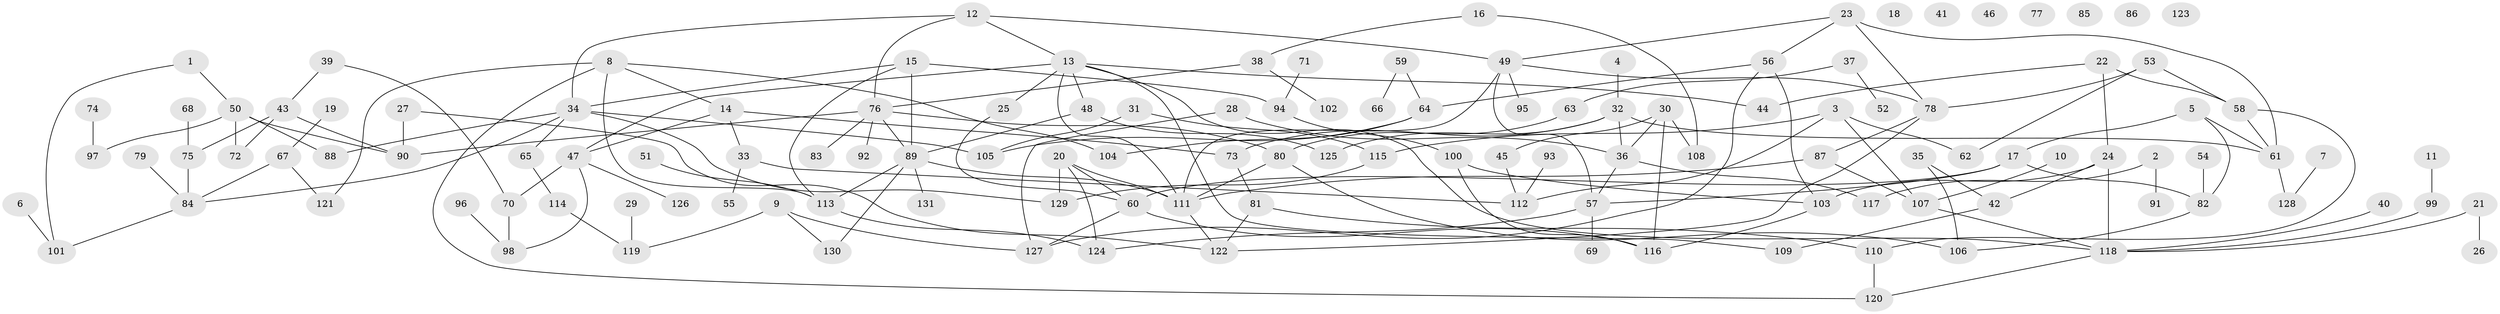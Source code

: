 // Generated by graph-tools (version 1.1) at 2025/39/03/09/25 04:39:24]
// undirected, 131 vertices, 179 edges
graph export_dot {
graph [start="1"]
  node [color=gray90,style=filled];
  1;
  2;
  3;
  4;
  5;
  6;
  7;
  8;
  9;
  10;
  11;
  12;
  13;
  14;
  15;
  16;
  17;
  18;
  19;
  20;
  21;
  22;
  23;
  24;
  25;
  26;
  27;
  28;
  29;
  30;
  31;
  32;
  33;
  34;
  35;
  36;
  37;
  38;
  39;
  40;
  41;
  42;
  43;
  44;
  45;
  46;
  47;
  48;
  49;
  50;
  51;
  52;
  53;
  54;
  55;
  56;
  57;
  58;
  59;
  60;
  61;
  62;
  63;
  64;
  65;
  66;
  67;
  68;
  69;
  70;
  71;
  72;
  73;
  74;
  75;
  76;
  77;
  78;
  79;
  80;
  81;
  82;
  83;
  84;
  85;
  86;
  87;
  88;
  89;
  90;
  91;
  92;
  93;
  94;
  95;
  96;
  97;
  98;
  99;
  100;
  101;
  102;
  103;
  104;
  105;
  106;
  107;
  108;
  109;
  110;
  111;
  112;
  113;
  114;
  115;
  116;
  117;
  118;
  119;
  120;
  121;
  122;
  123;
  124;
  125;
  126;
  127;
  128;
  129;
  130;
  131;
  1 -- 50;
  1 -- 101;
  2 -- 91;
  2 -- 117;
  3 -- 62;
  3 -- 107;
  3 -- 112;
  3 -- 115;
  4 -- 32;
  5 -- 17;
  5 -- 61;
  5 -- 82;
  6 -- 101;
  7 -- 128;
  8 -- 14;
  8 -- 104;
  8 -- 113;
  8 -- 120;
  8 -- 121;
  9 -- 119;
  9 -- 127;
  9 -- 130;
  10 -- 107;
  11 -- 99;
  12 -- 13;
  12 -- 34;
  12 -- 49;
  12 -- 76;
  13 -- 25;
  13 -- 44;
  13 -- 47;
  13 -- 48;
  13 -- 109;
  13 -- 111;
  13 -- 118;
  14 -- 33;
  14 -- 47;
  14 -- 73;
  15 -- 34;
  15 -- 89;
  15 -- 94;
  15 -- 113;
  16 -- 38;
  16 -- 108;
  17 -- 57;
  17 -- 60;
  17 -- 82;
  19 -- 67;
  20 -- 60;
  20 -- 111;
  20 -- 124;
  20 -- 129;
  21 -- 26;
  21 -- 118;
  22 -- 24;
  22 -- 44;
  22 -- 58;
  23 -- 49;
  23 -- 56;
  23 -- 61;
  23 -- 78;
  24 -- 42;
  24 -- 103;
  24 -- 118;
  25 -- 60;
  27 -- 90;
  27 -- 122;
  28 -- 36;
  28 -- 127;
  29 -- 119;
  30 -- 36;
  30 -- 45;
  30 -- 108;
  30 -- 116;
  31 -- 105;
  31 -- 115;
  32 -- 36;
  32 -- 61;
  32 -- 73;
  32 -- 125;
  33 -- 55;
  33 -- 112;
  34 -- 65;
  34 -- 84;
  34 -- 88;
  34 -- 105;
  34 -- 129;
  35 -- 42;
  35 -- 106;
  36 -- 57;
  36 -- 117;
  37 -- 52;
  37 -- 63;
  38 -- 76;
  38 -- 102;
  39 -- 43;
  39 -- 70;
  40 -- 118;
  42 -- 109;
  43 -- 72;
  43 -- 75;
  43 -- 90;
  45 -- 112;
  47 -- 70;
  47 -- 98;
  47 -- 126;
  48 -- 89;
  48 -- 125;
  49 -- 57;
  49 -- 78;
  49 -- 95;
  49 -- 111;
  50 -- 72;
  50 -- 88;
  50 -- 90;
  50 -- 97;
  51 -- 113;
  53 -- 58;
  53 -- 62;
  53 -- 78;
  54 -- 82;
  56 -- 64;
  56 -- 103;
  56 -- 127;
  57 -- 69;
  57 -- 124;
  58 -- 61;
  58 -- 110;
  59 -- 64;
  59 -- 66;
  60 -- 116;
  60 -- 127;
  61 -- 128;
  63 -- 80;
  64 -- 104;
  64 -- 105;
  65 -- 114;
  67 -- 84;
  67 -- 121;
  68 -- 75;
  70 -- 98;
  71 -- 94;
  73 -- 81;
  74 -- 97;
  75 -- 84;
  76 -- 80;
  76 -- 83;
  76 -- 89;
  76 -- 90;
  76 -- 92;
  78 -- 87;
  78 -- 122;
  79 -- 84;
  80 -- 106;
  80 -- 111;
  81 -- 110;
  81 -- 122;
  82 -- 106;
  84 -- 101;
  87 -- 107;
  87 -- 111;
  89 -- 111;
  89 -- 113;
  89 -- 130;
  89 -- 131;
  93 -- 112;
  94 -- 100;
  96 -- 98;
  99 -- 118;
  100 -- 103;
  100 -- 116;
  103 -- 116;
  107 -- 118;
  110 -- 120;
  111 -- 122;
  113 -- 124;
  114 -- 119;
  115 -- 129;
  118 -- 120;
}

